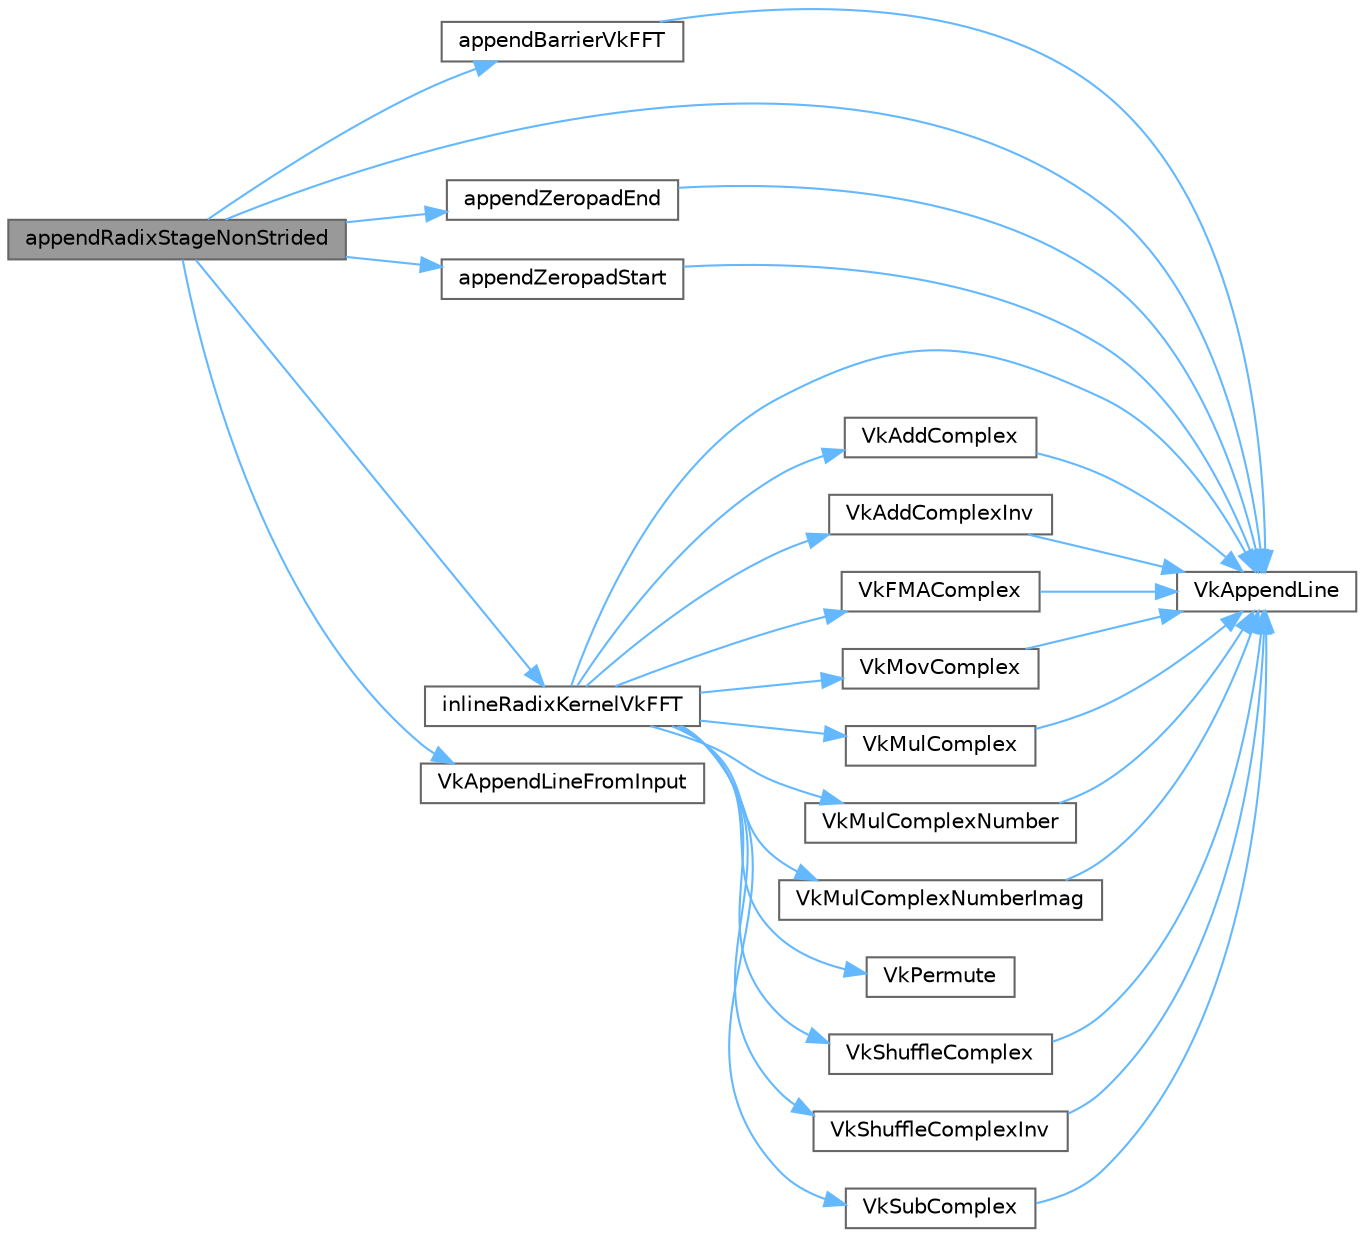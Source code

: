 digraph "appendRadixStageNonStrided"
{
 // LATEX_PDF_SIZE
  bgcolor="transparent";
  edge [fontname=Helvetica,fontsize=10,labelfontname=Helvetica,labelfontsize=10];
  node [fontname=Helvetica,fontsize=10,shape=box,height=0.2,width=0.4];
  rankdir="LR";
  Node1 [id="Node000001",label="appendRadixStageNonStrided",height=0.2,width=0.4,color="gray40", fillcolor="grey60", style="filled", fontcolor="black",tooltip=" "];
  Node1 -> Node2 [id="edge1_Node000001_Node000002",color="steelblue1",style="solid",tooltip=" "];
  Node2 [id="Node000002",label="appendBarrierVkFFT",height=0.2,width=0.4,color="grey40", fillcolor="white", style="filled",URL="$_vk_f_f_t___base_8h.html#aa934de77554e91d454785412abff4878",tooltip=" "];
  Node2 -> Node3 [id="edge2_Node000002_Node000003",color="steelblue1",style="solid",tooltip=" "];
  Node3 [id="Node000003",label="VkAppendLine",height=0.2,width=0.4,color="grey40", fillcolor="white", style="filled",URL="$_vk_f_f_t___base_8h.html#aee7cde1a228f1c1d7206e063b323f312",tooltip=" "];
  Node1 -> Node4 [id="edge3_Node000001_Node000004",color="steelblue1",style="solid",tooltip=" "];
  Node4 [id="Node000004",label="appendZeropadEnd",height=0.2,width=0.4,color="grey40", fillcolor="white", style="filled",URL="$_vk_f_f_t___base_8h.html#aa51eeaae3a3660e3da0a9085fc6660bd",tooltip=" "];
  Node4 -> Node3 [id="edge4_Node000004_Node000003",color="steelblue1",style="solid",tooltip=" "];
  Node1 -> Node5 [id="edge5_Node000001_Node000005",color="steelblue1",style="solid",tooltip=" "];
  Node5 [id="Node000005",label="appendZeropadStart",height=0.2,width=0.4,color="grey40", fillcolor="white", style="filled",URL="$_vk_f_f_t___base_8h.html#addeae114a0a137eaa3743559f0460948",tooltip=" "];
  Node5 -> Node3 [id="edge6_Node000005_Node000003",color="steelblue1",style="solid",tooltip=" "];
  Node1 -> Node6 [id="edge7_Node000001_Node000006",color="steelblue1",style="solid",tooltip=" "];
  Node6 [id="Node000006",label="inlineRadixKernelVkFFT",height=0.2,width=0.4,color="grey40", fillcolor="white", style="filled",URL="$_vk_f_f_t___base_8h.html#ae375a1b6df484820bbb463e6df5e75ec",tooltip=" "];
  Node6 -> Node7 [id="edge8_Node000006_Node000007",color="steelblue1",style="solid",tooltip=" "];
  Node7 [id="Node000007",label="VkAddComplex",height=0.2,width=0.4,color="grey40", fillcolor="white", style="filled",URL="$_vk_f_f_t___base_8h.html#ae78d433a76446beb856d9e2780e85830",tooltip=" "];
  Node7 -> Node3 [id="edge9_Node000007_Node000003",color="steelblue1",style="solid",tooltip=" "];
  Node6 -> Node8 [id="edge10_Node000006_Node000008",color="steelblue1",style="solid",tooltip=" "];
  Node8 [id="Node000008",label="VkAddComplexInv",height=0.2,width=0.4,color="grey40", fillcolor="white", style="filled",URL="$_vk_f_f_t___base_8h.html#a94a0bdbf39cf0fd0c4ec42200d0d4903",tooltip=" "];
  Node8 -> Node3 [id="edge11_Node000008_Node000003",color="steelblue1",style="solid",tooltip=" "];
  Node6 -> Node3 [id="edge12_Node000006_Node000003",color="steelblue1",style="solid",tooltip=" "];
  Node6 -> Node9 [id="edge13_Node000006_Node000009",color="steelblue1",style="solid",tooltip=" "];
  Node9 [id="Node000009",label="VkFMAComplex",height=0.2,width=0.4,color="grey40", fillcolor="white", style="filled",URL="$_vk_f_f_t___base_8h.html#a6c3c6d06fefacfe6afae0b6dac0af0a3",tooltip=" "];
  Node9 -> Node3 [id="edge14_Node000009_Node000003",color="steelblue1",style="solid",tooltip=" "];
  Node6 -> Node10 [id="edge15_Node000006_Node000010",color="steelblue1",style="solid",tooltip=" "];
  Node10 [id="Node000010",label="VkMovComplex",height=0.2,width=0.4,color="grey40", fillcolor="white", style="filled",URL="$_vk_f_f_t___base_8h.html#a092ba75c17acde0edeeab6e3e6c5d440",tooltip=" "];
  Node10 -> Node3 [id="edge16_Node000010_Node000003",color="steelblue1",style="solid",tooltip=" "];
  Node6 -> Node11 [id="edge17_Node000006_Node000011",color="steelblue1",style="solid",tooltip=" "];
  Node11 [id="Node000011",label="VkMulComplex",height=0.2,width=0.4,color="grey40", fillcolor="white", style="filled",URL="$_vk_f_f_t___base_8h.html#ab0c498f33d18a9a4cedc2ceab5d8d5fc",tooltip=" "];
  Node11 -> Node3 [id="edge18_Node000011_Node000003",color="steelblue1",style="solid",tooltip=" "];
  Node6 -> Node12 [id="edge19_Node000006_Node000012",color="steelblue1",style="solid",tooltip=" "];
  Node12 [id="Node000012",label="VkMulComplexNumber",height=0.2,width=0.4,color="grey40", fillcolor="white", style="filled",URL="$_vk_f_f_t___base_8h.html#a07b61e12ca60871317fc23e92a16fe04",tooltip=" "];
  Node12 -> Node3 [id="edge20_Node000012_Node000003",color="steelblue1",style="solid",tooltip=" "];
  Node6 -> Node13 [id="edge21_Node000006_Node000013",color="steelblue1",style="solid",tooltip=" "];
  Node13 [id="Node000013",label="VkMulComplexNumberImag",height=0.2,width=0.4,color="grey40", fillcolor="white", style="filled",URL="$_vk_f_f_t___base_8h.html#af46a7b9c97201759102e54a0055e9d7f",tooltip=" "];
  Node13 -> Node3 [id="edge22_Node000013_Node000003",color="steelblue1",style="solid",tooltip=" "];
  Node6 -> Node14 [id="edge23_Node000006_Node000014",color="steelblue1",style="solid",tooltip=" "];
  Node14 [id="Node000014",label="VkPermute",height=0.2,width=0.4,color="grey40", fillcolor="white", style="filled",URL="$_vk_f_f_t___base_8h.html#ae0294bf21442167ff1d2d9e065d3f18b",tooltip=" "];
  Node6 -> Node15 [id="edge24_Node000006_Node000015",color="steelblue1",style="solid",tooltip=" "];
  Node15 [id="Node000015",label="VkShuffleComplex",height=0.2,width=0.4,color="grey40", fillcolor="white", style="filled",URL="$_vk_f_f_t___base_8h.html#a850e40d0cd661a1f44d724a66e9e9f38",tooltip=" "];
  Node15 -> Node3 [id="edge25_Node000015_Node000003",color="steelblue1",style="solid",tooltip=" "];
  Node6 -> Node16 [id="edge26_Node000006_Node000016",color="steelblue1",style="solid",tooltip=" "];
  Node16 [id="Node000016",label="VkShuffleComplexInv",height=0.2,width=0.4,color="grey40", fillcolor="white", style="filled",URL="$_vk_f_f_t___base_8h.html#a71b0ef0756a212b2d850ec88681c10d8",tooltip=" "];
  Node16 -> Node3 [id="edge27_Node000016_Node000003",color="steelblue1",style="solid",tooltip=" "];
  Node6 -> Node17 [id="edge28_Node000006_Node000017",color="steelblue1",style="solid",tooltip=" "];
  Node17 [id="Node000017",label="VkSubComplex",height=0.2,width=0.4,color="grey40", fillcolor="white", style="filled",URL="$_vk_f_f_t___base_8h.html#a54d62523878807f0986b657d5a28063c",tooltip=" "];
  Node17 -> Node3 [id="edge29_Node000017_Node000003",color="steelblue1",style="solid",tooltip=" "];
  Node1 -> Node3 [id="edge30_Node000001_Node000003",color="steelblue1",style="solid",tooltip=" "];
  Node1 -> Node18 [id="edge31_Node000001_Node000018",color="steelblue1",style="solid",tooltip=" "];
  Node18 [id="Node000018",label="VkAppendLineFromInput",height=0.2,width=0.4,color="grey40", fillcolor="white", style="filled",URL="$_vk_f_f_t___base_8h.html#a76c2a703cc2ca7e816c80a98458a89bf",tooltip=" "];
}
